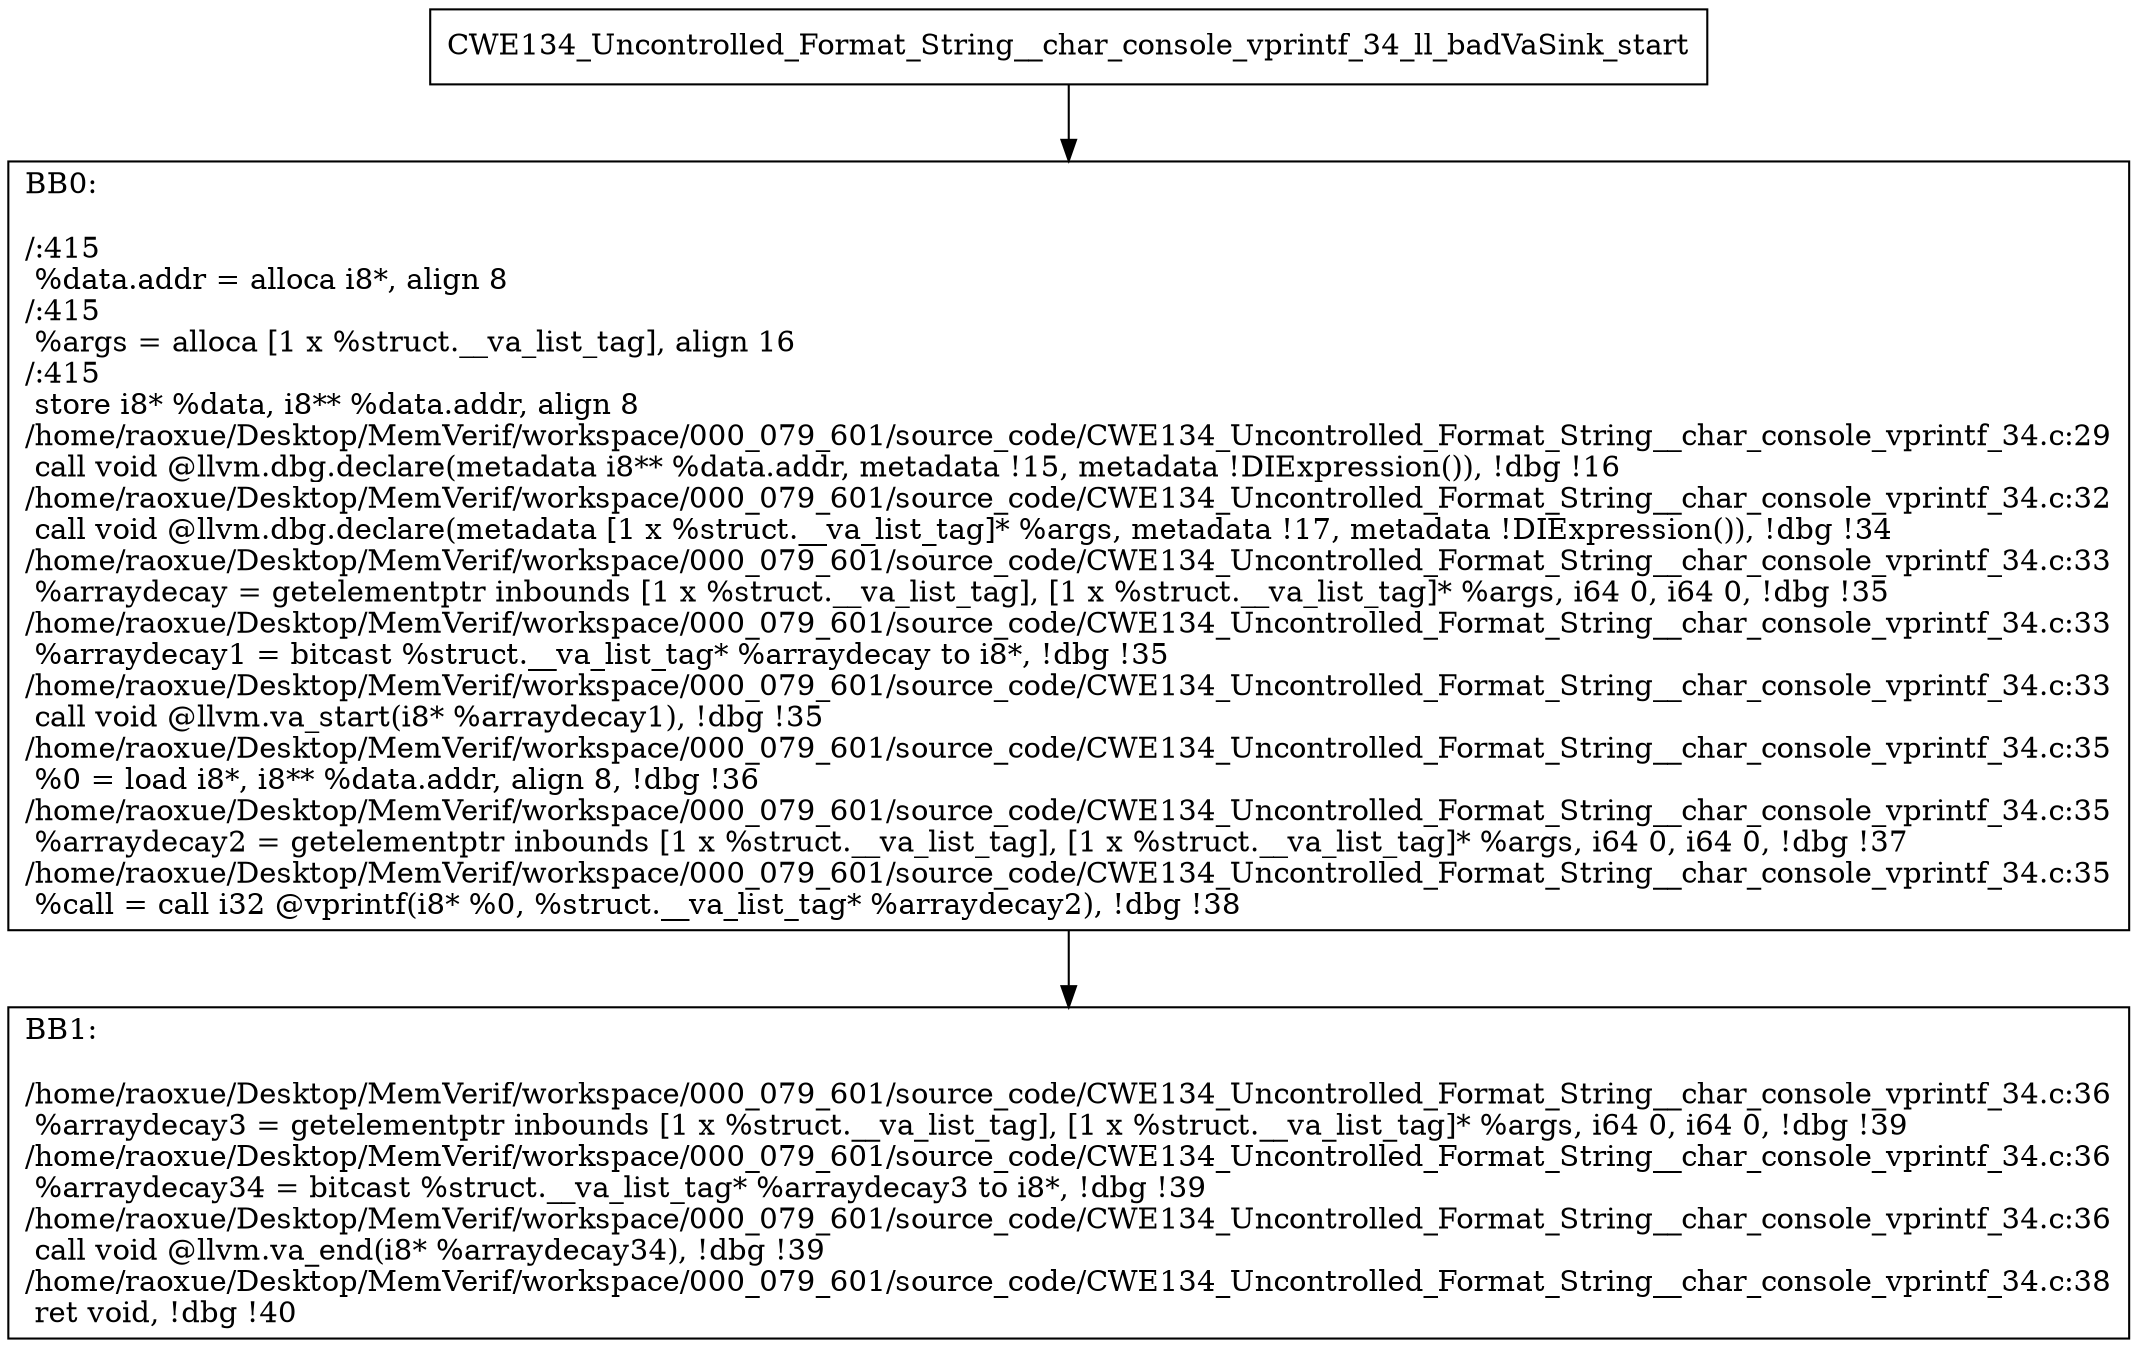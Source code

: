 digraph "CFG for'CWE134_Uncontrolled_Format_String__char_console_vprintf_34_ll_badVaSink' function" {
	BBCWE134_Uncontrolled_Format_String__char_console_vprintf_34_ll_badVaSink_start[shape=record,label="{CWE134_Uncontrolled_Format_String__char_console_vprintf_34_ll_badVaSink_start}"];
	BBCWE134_Uncontrolled_Format_String__char_console_vprintf_34_ll_badVaSink_start-> CWE134_Uncontrolled_Format_String__char_console_vprintf_34_ll_badVaSinkBB0;
	CWE134_Uncontrolled_Format_String__char_console_vprintf_34_ll_badVaSinkBB0 [shape=record, label="{BB0:\l\l/:415\l
  %data.addr = alloca i8*, align 8\l
/:415\l
  %args = alloca [1 x %struct.__va_list_tag], align 16\l
/:415\l
  store i8* %data, i8** %data.addr, align 8\l
/home/raoxue/Desktop/MemVerif/workspace/000_079_601/source_code/CWE134_Uncontrolled_Format_String__char_console_vprintf_34.c:29\l
  call void @llvm.dbg.declare(metadata i8** %data.addr, metadata !15, metadata !DIExpression()), !dbg !16\l
/home/raoxue/Desktop/MemVerif/workspace/000_079_601/source_code/CWE134_Uncontrolled_Format_String__char_console_vprintf_34.c:32\l
  call void @llvm.dbg.declare(metadata [1 x %struct.__va_list_tag]* %args, metadata !17, metadata !DIExpression()), !dbg !34\l
/home/raoxue/Desktop/MemVerif/workspace/000_079_601/source_code/CWE134_Uncontrolled_Format_String__char_console_vprintf_34.c:33\l
  %arraydecay = getelementptr inbounds [1 x %struct.__va_list_tag], [1 x %struct.__va_list_tag]* %args, i64 0, i64 0, !dbg !35\l
/home/raoxue/Desktop/MemVerif/workspace/000_079_601/source_code/CWE134_Uncontrolled_Format_String__char_console_vprintf_34.c:33\l
  %arraydecay1 = bitcast %struct.__va_list_tag* %arraydecay to i8*, !dbg !35\l
/home/raoxue/Desktop/MemVerif/workspace/000_079_601/source_code/CWE134_Uncontrolled_Format_String__char_console_vprintf_34.c:33\l
  call void @llvm.va_start(i8* %arraydecay1), !dbg !35\l
/home/raoxue/Desktop/MemVerif/workspace/000_079_601/source_code/CWE134_Uncontrolled_Format_String__char_console_vprintf_34.c:35\l
  %0 = load i8*, i8** %data.addr, align 8, !dbg !36\l
/home/raoxue/Desktop/MemVerif/workspace/000_079_601/source_code/CWE134_Uncontrolled_Format_String__char_console_vprintf_34.c:35\l
  %arraydecay2 = getelementptr inbounds [1 x %struct.__va_list_tag], [1 x %struct.__va_list_tag]* %args, i64 0, i64 0, !dbg !37\l
/home/raoxue/Desktop/MemVerif/workspace/000_079_601/source_code/CWE134_Uncontrolled_Format_String__char_console_vprintf_34.c:35\l
  %call = call i32 @vprintf(i8* %0, %struct.__va_list_tag* %arraydecay2), !dbg !38\l
}"];
	CWE134_Uncontrolled_Format_String__char_console_vprintf_34_ll_badVaSinkBB0-> CWE134_Uncontrolled_Format_String__char_console_vprintf_34_ll_badVaSinkBB1;
	CWE134_Uncontrolled_Format_String__char_console_vprintf_34_ll_badVaSinkBB1 [shape=record, label="{BB1:\l\l/home/raoxue/Desktop/MemVerif/workspace/000_079_601/source_code/CWE134_Uncontrolled_Format_String__char_console_vprintf_34.c:36\l
  %arraydecay3 = getelementptr inbounds [1 x %struct.__va_list_tag], [1 x %struct.__va_list_tag]* %args, i64 0, i64 0, !dbg !39\l
/home/raoxue/Desktop/MemVerif/workspace/000_079_601/source_code/CWE134_Uncontrolled_Format_String__char_console_vprintf_34.c:36\l
  %arraydecay34 = bitcast %struct.__va_list_tag* %arraydecay3 to i8*, !dbg !39\l
/home/raoxue/Desktop/MemVerif/workspace/000_079_601/source_code/CWE134_Uncontrolled_Format_String__char_console_vprintf_34.c:36\l
  call void @llvm.va_end(i8* %arraydecay34), !dbg !39\l
/home/raoxue/Desktop/MemVerif/workspace/000_079_601/source_code/CWE134_Uncontrolled_Format_String__char_console_vprintf_34.c:38\l
  ret void, !dbg !40\l
}"];
}

